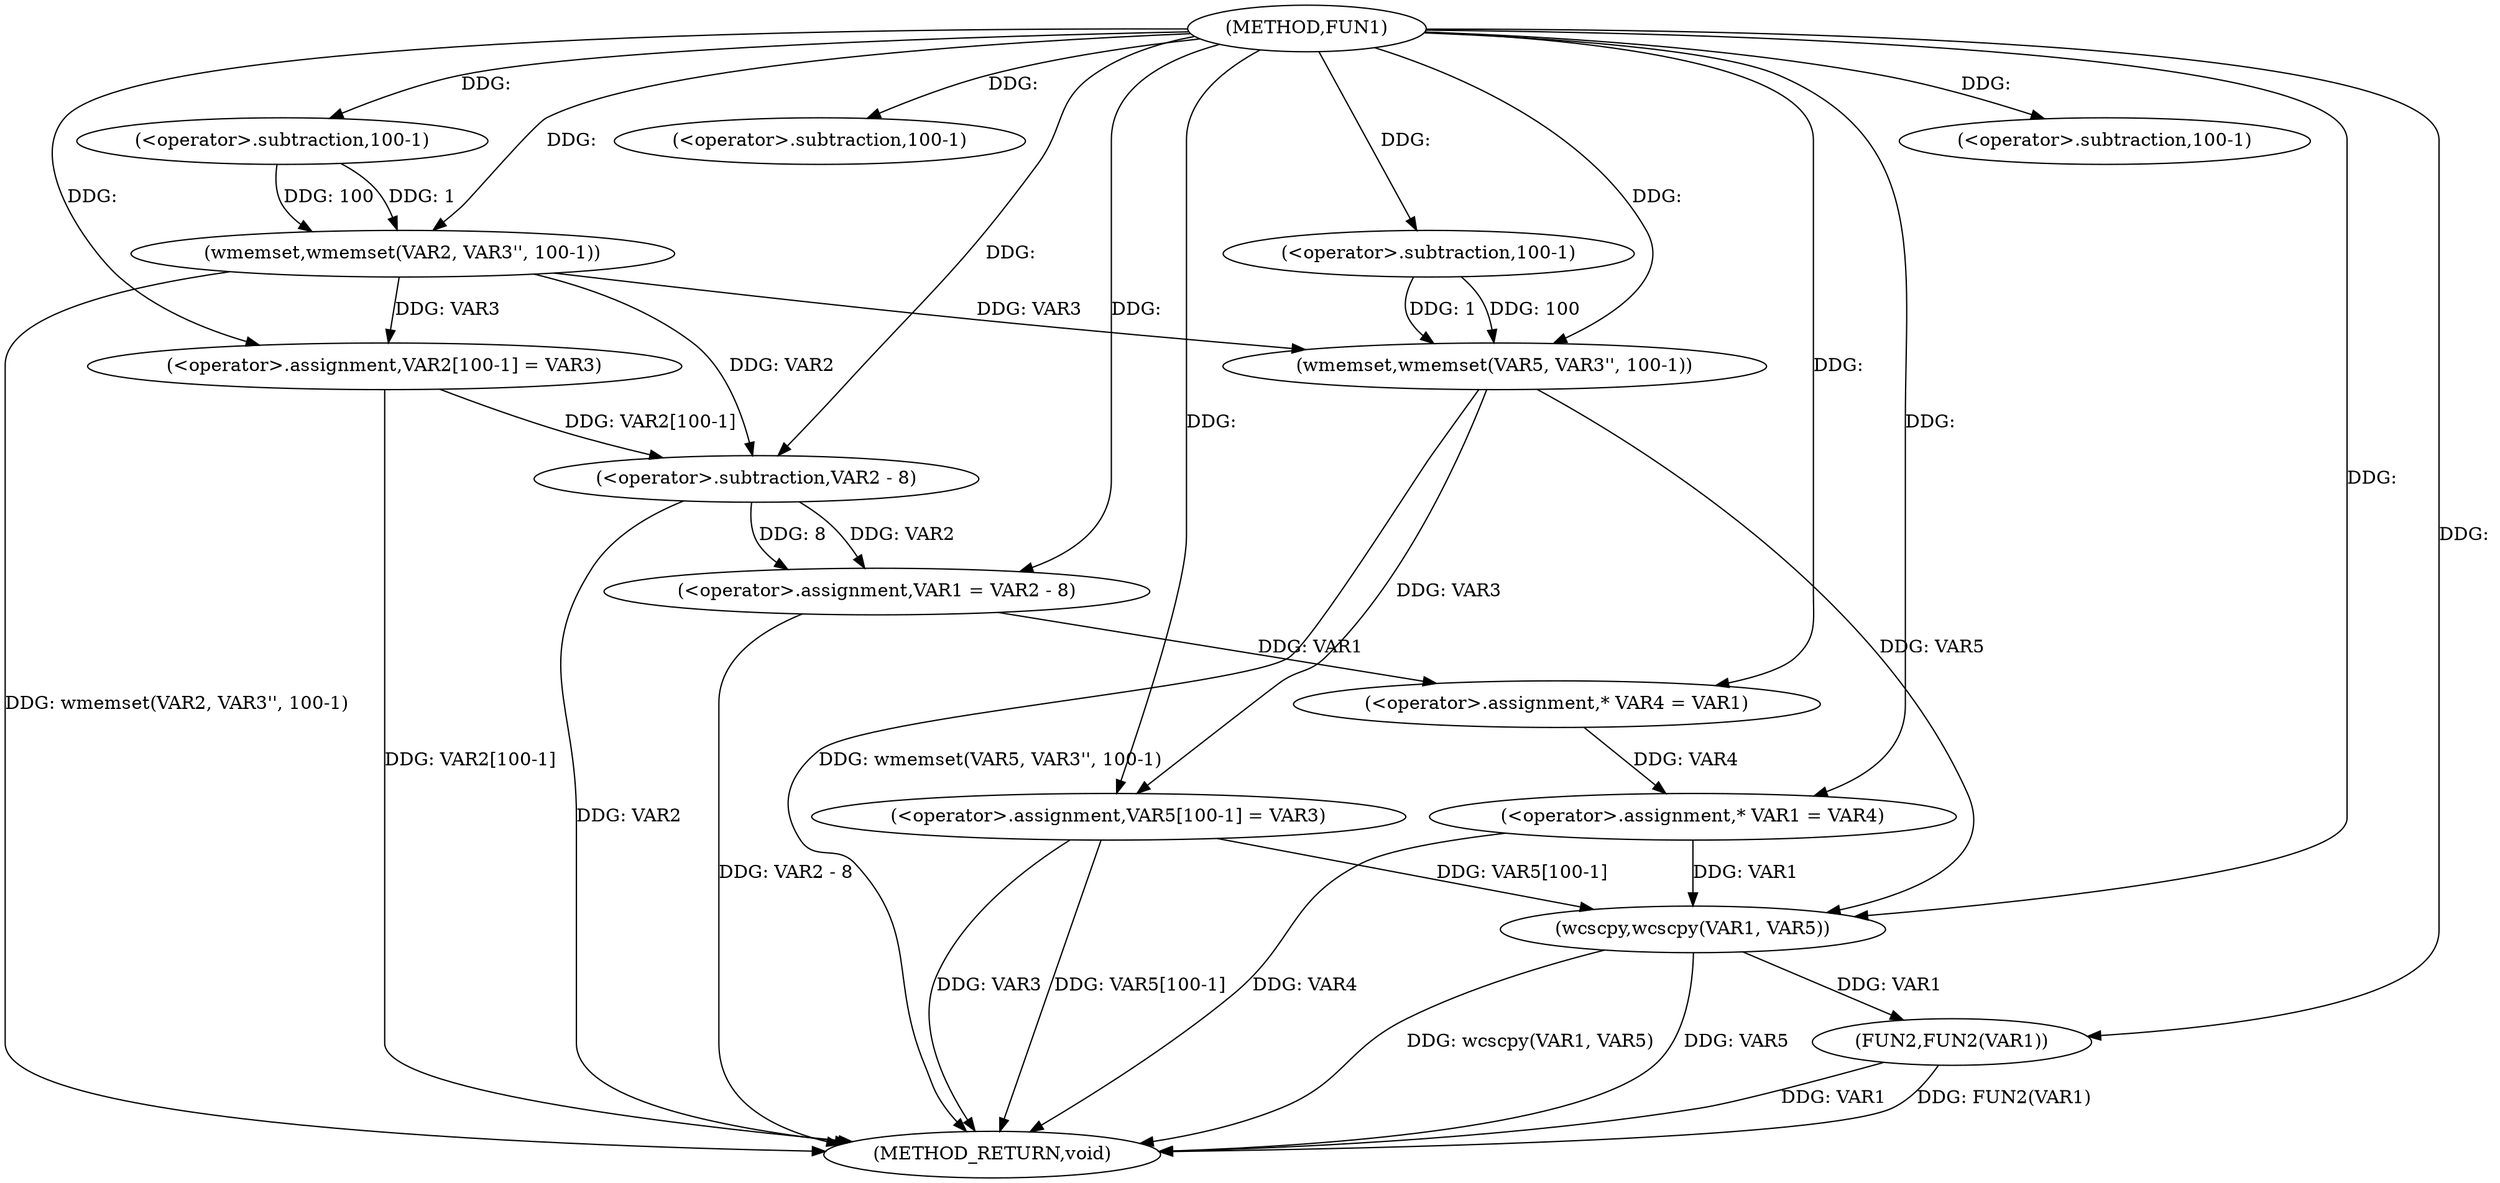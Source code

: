 digraph FUN1 {  
"1000100" [label = "(METHOD,FUN1)" ]
"1000151" [label = "(METHOD_RETURN,void)" ]
"1000104" [label = "(wmemset,wmemset(VAR2, VAR3'', 100-1))" ]
"1000107" [label = "(<operator>.subtraction,100-1)" ]
"1000110" [label = "(<operator>.assignment,VAR2[100-1] = VAR3)" ]
"1000113" [label = "(<operator>.subtraction,100-1)" ]
"1000117" [label = "(<operator>.assignment,VAR1 = VAR2 - 8)" ]
"1000119" [label = "(<operator>.subtraction,VAR2 - 8)" ]
"1000124" [label = "(<operator>.assignment,* VAR4 = VAR1)" ]
"1000128" [label = "(<operator>.assignment,* VAR1 = VAR4)" ]
"1000133" [label = "(wmemset,wmemset(VAR5, VAR3'', 100-1))" ]
"1000136" [label = "(<operator>.subtraction,100-1)" ]
"1000139" [label = "(<operator>.assignment,VAR5[100-1] = VAR3)" ]
"1000142" [label = "(<operator>.subtraction,100-1)" ]
"1000146" [label = "(wcscpy,wcscpy(VAR1, VAR5))" ]
"1000149" [label = "(FUN2,FUN2(VAR1))" ]
  "1000128" -> "1000151"  [ label = "DDG: VAR4"] 
  "1000104" -> "1000151"  [ label = "DDG: wmemset(VAR2, VAR3'', 100-1)"] 
  "1000139" -> "1000151"  [ label = "DDG: VAR5[100-1]"] 
  "1000133" -> "1000151"  [ label = "DDG: wmemset(VAR5, VAR3'', 100-1)"] 
  "1000139" -> "1000151"  [ label = "DDG: VAR3"] 
  "1000149" -> "1000151"  [ label = "DDG: VAR1"] 
  "1000117" -> "1000151"  [ label = "DDG: VAR2 - 8"] 
  "1000146" -> "1000151"  [ label = "DDG: wcscpy(VAR1, VAR5)"] 
  "1000110" -> "1000151"  [ label = "DDG: VAR2[100-1]"] 
  "1000149" -> "1000151"  [ label = "DDG: FUN2(VAR1)"] 
  "1000146" -> "1000151"  [ label = "DDG: VAR5"] 
  "1000119" -> "1000151"  [ label = "DDG: VAR2"] 
  "1000100" -> "1000104"  [ label = "DDG: "] 
  "1000107" -> "1000104"  [ label = "DDG: 100"] 
  "1000107" -> "1000104"  [ label = "DDG: 1"] 
  "1000100" -> "1000107"  [ label = "DDG: "] 
  "1000104" -> "1000110"  [ label = "DDG: VAR3"] 
  "1000100" -> "1000110"  [ label = "DDG: "] 
  "1000100" -> "1000113"  [ label = "DDG: "] 
  "1000119" -> "1000117"  [ label = "DDG: VAR2"] 
  "1000119" -> "1000117"  [ label = "DDG: 8"] 
  "1000100" -> "1000117"  [ label = "DDG: "] 
  "1000104" -> "1000119"  [ label = "DDG: VAR2"] 
  "1000110" -> "1000119"  [ label = "DDG: VAR2[100-1]"] 
  "1000100" -> "1000119"  [ label = "DDG: "] 
  "1000117" -> "1000124"  [ label = "DDG: VAR1"] 
  "1000100" -> "1000124"  [ label = "DDG: "] 
  "1000124" -> "1000128"  [ label = "DDG: VAR4"] 
  "1000100" -> "1000128"  [ label = "DDG: "] 
  "1000100" -> "1000133"  [ label = "DDG: "] 
  "1000104" -> "1000133"  [ label = "DDG: VAR3"] 
  "1000136" -> "1000133"  [ label = "DDG: 100"] 
  "1000136" -> "1000133"  [ label = "DDG: 1"] 
  "1000100" -> "1000136"  [ label = "DDG: "] 
  "1000133" -> "1000139"  [ label = "DDG: VAR3"] 
  "1000100" -> "1000139"  [ label = "DDG: "] 
  "1000100" -> "1000142"  [ label = "DDG: "] 
  "1000128" -> "1000146"  [ label = "DDG: VAR1"] 
  "1000100" -> "1000146"  [ label = "DDG: "] 
  "1000139" -> "1000146"  [ label = "DDG: VAR5[100-1]"] 
  "1000133" -> "1000146"  [ label = "DDG: VAR5"] 
  "1000146" -> "1000149"  [ label = "DDG: VAR1"] 
  "1000100" -> "1000149"  [ label = "DDG: "] 
}
